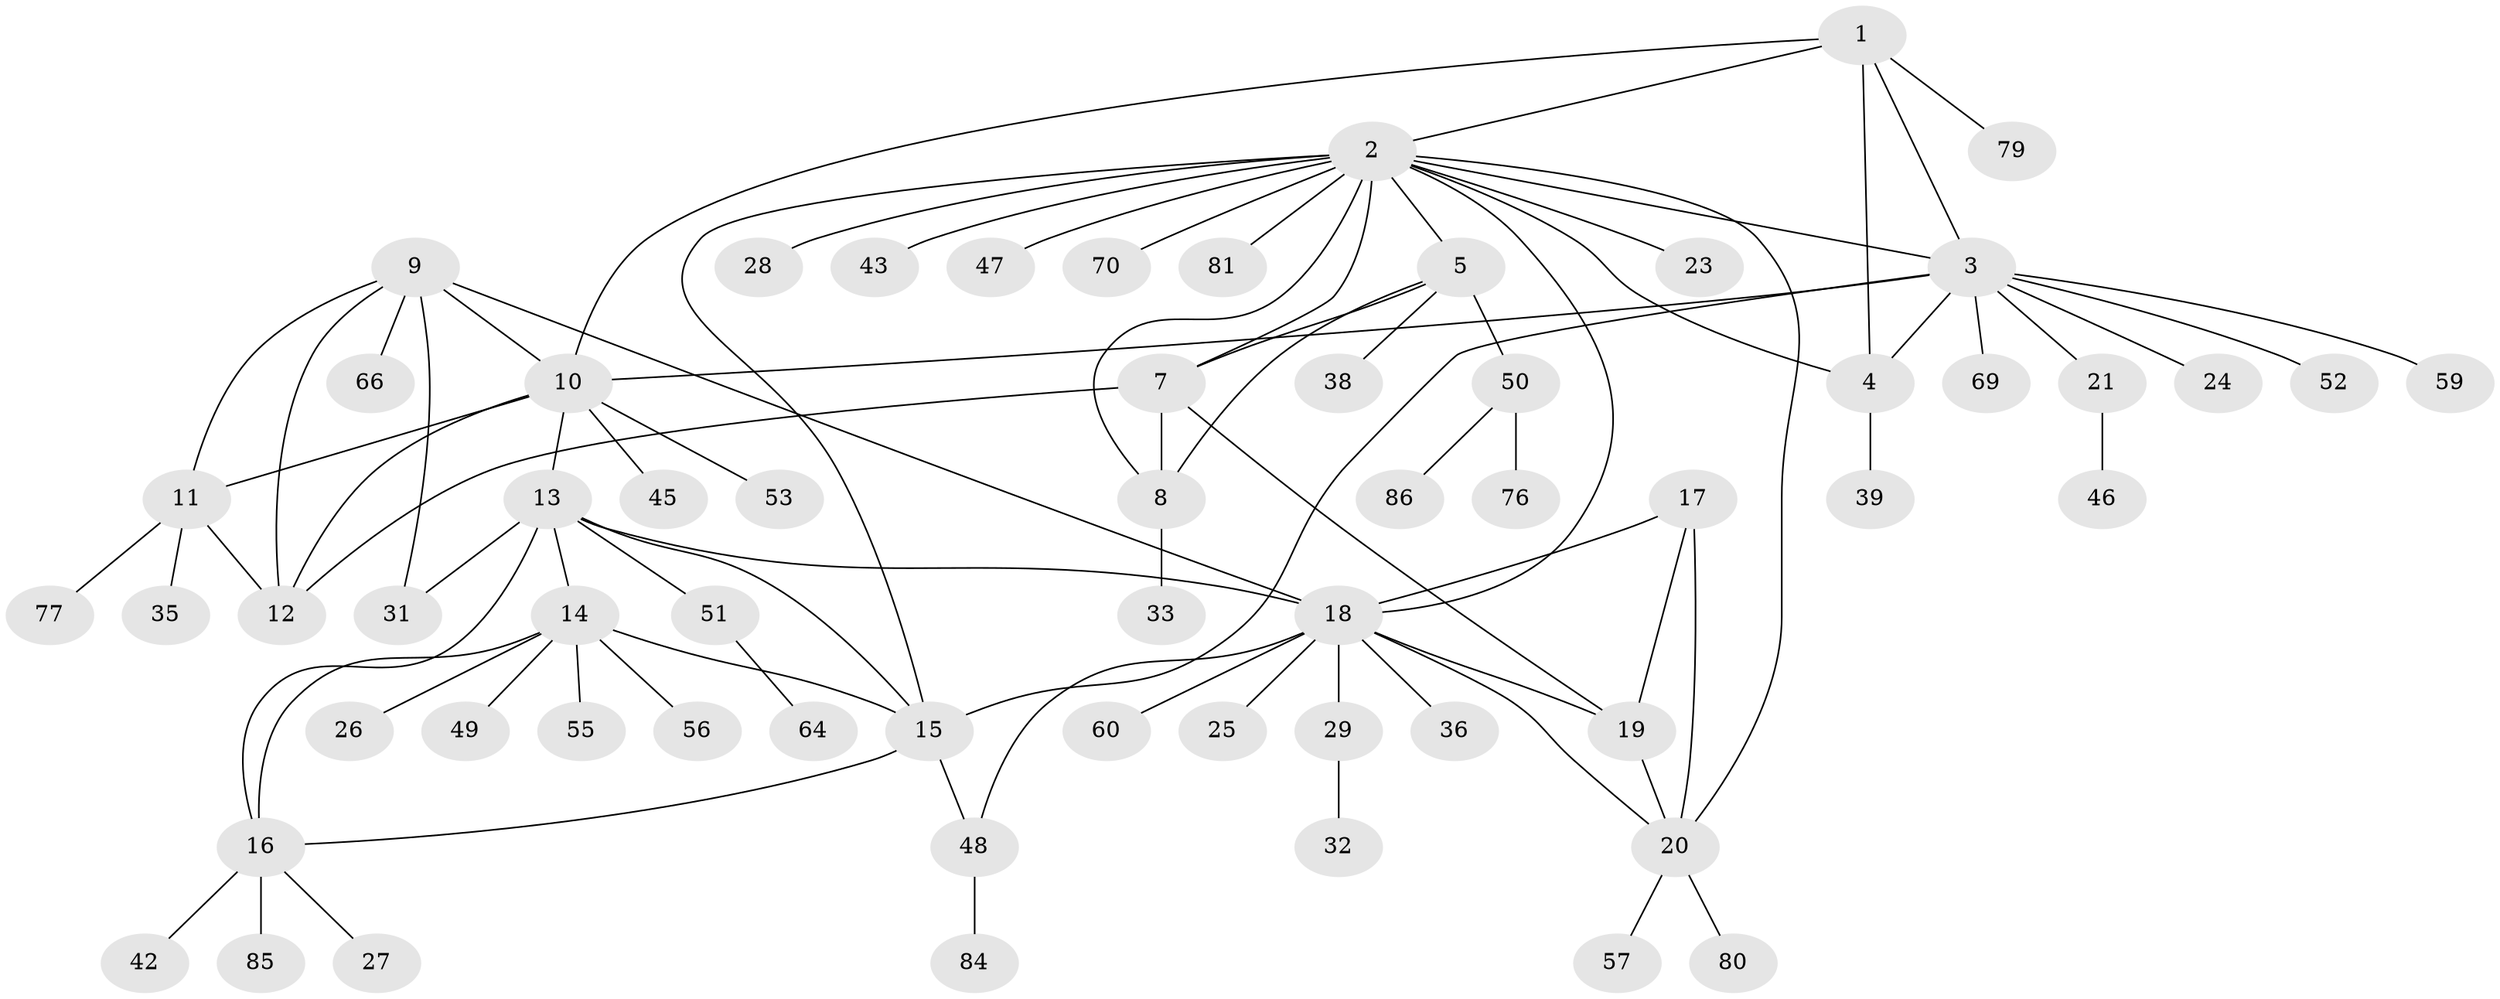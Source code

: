 // Generated by graph-tools (version 1.1) at 2025/52/02/27/25 19:52:22]
// undirected, 62 vertices, 86 edges
graph export_dot {
graph [start="1"]
  node [color=gray90,style=filled];
  1 [super="+30"];
  2 [super="+6"];
  3 [super="+83"];
  4 [super="+63"];
  5 [super="+22"];
  7 [super="+74"];
  8;
  9 [super="+34"];
  10 [super="+44"];
  11 [super="+82"];
  12;
  13 [super="+68"];
  14 [super="+40"];
  15;
  16 [super="+73"];
  17 [super="+37"];
  18 [super="+72"];
  19;
  20 [super="+78"];
  21 [super="+54"];
  23 [super="+41"];
  24;
  25;
  26;
  27;
  28;
  29 [super="+62"];
  31 [super="+71"];
  32;
  33;
  35;
  36;
  38;
  39;
  42;
  43;
  45 [super="+65"];
  46;
  47;
  48;
  49 [super="+75"];
  50 [super="+67"];
  51 [super="+61"];
  52;
  53;
  55;
  56 [super="+58"];
  57;
  59;
  60;
  64;
  66;
  69;
  70;
  76;
  77;
  79;
  80;
  81;
  84;
  85;
  86;
  1 -- 2;
  1 -- 3;
  1 -- 4;
  1 -- 79;
  1 -- 10;
  2 -- 3;
  2 -- 4;
  2 -- 20;
  2 -- 23;
  2 -- 28;
  2 -- 18;
  2 -- 5;
  2 -- 70;
  2 -- 7;
  2 -- 8;
  2 -- 43;
  2 -- 15;
  2 -- 47;
  2 -- 81;
  3 -- 4;
  3 -- 10;
  3 -- 15;
  3 -- 21;
  3 -- 24;
  3 -- 52;
  3 -- 59;
  3 -- 69;
  4 -- 39;
  5 -- 7;
  5 -- 8;
  5 -- 38;
  5 -- 50;
  7 -- 8;
  7 -- 12;
  7 -- 19;
  8 -- 33;
  9 -- 10;
  9 -- 11;
  9 -- 12;
  9 -- 18;
  9 -- 31;
  9 -- 66;
  10 -- 11;
  10 -- 12;
  10 -- 13;
  10 -- 45;
  10 -- 53;
  11 -- 12;
  11 -- 35;
  11 -- 77;
  13 -- 14;
  13 -- 15;
  13 -- 16;
  13 -- 18 [weight=2];
  13 -- 31;
  13 -- 51;
  14 -- 15;
  14 -- 16;
  14 -- 26;
  14 -- 55;
  14 -- 56;
  14 -- 49;
  15 -- 16;
  15 -- 48;
  16 -- 27;
  16 -- 42;
  16 -- 85;
  17 -- 18;
  17 -- 19;
  17 -- 20;
  18 -- 19;
  18 -- 20;
  18 -- 25;
  18 -- 29;
  18 -- 36;
  18 -- 48;
  18 -- 60;
  19 -- 20;
  20 -- 57;
  20 -- 80;
  21 -- 46;
  29 -- 32;
  48 -- 84;
  50 -- 76;
  50 -- 86;
  51 -- 64;
}
